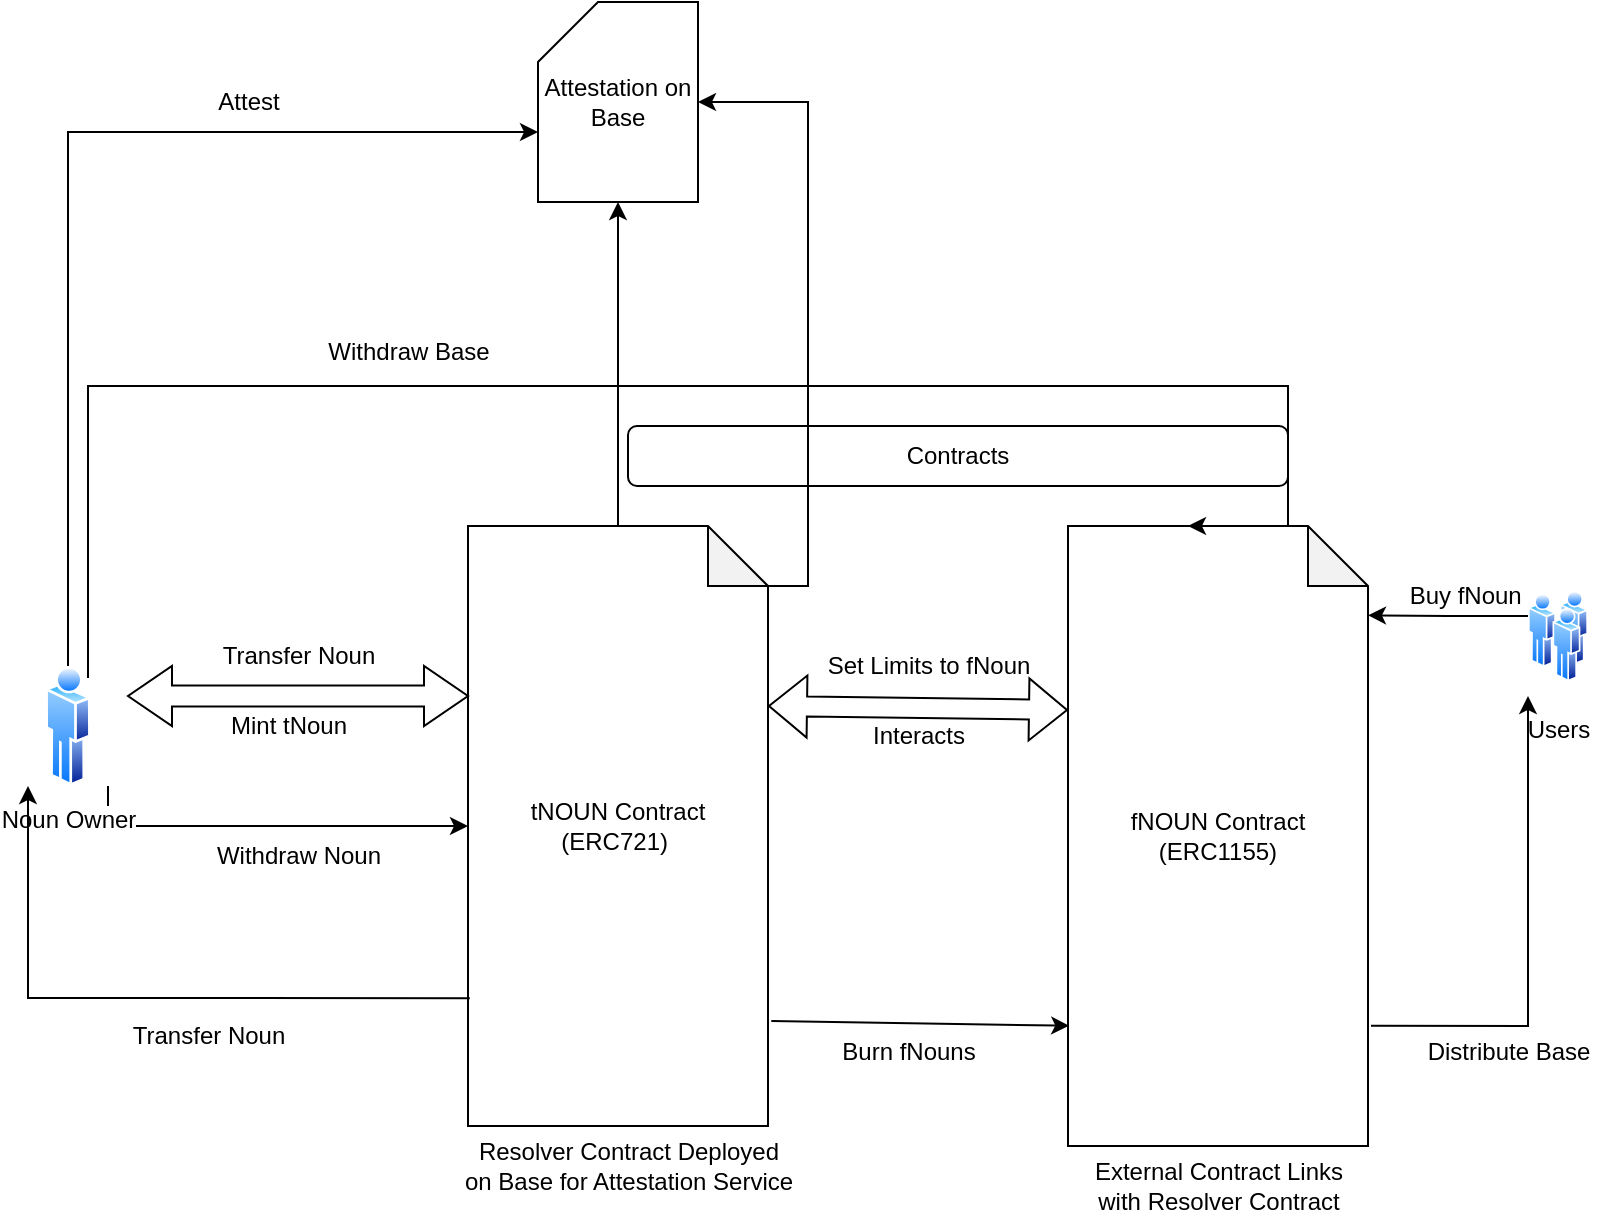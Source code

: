 <mxfile version="24.6.4" type="device">
  <diagram name="Page-1" id="13jxI1L9Yx6jpZUjijWF">
    <mxGraphModel dx="2146" dy="1846" grid="1" gridSize="10" guides="1" tooltips="1" connect="1" arrows="1" fold="1" page="1" pageScale="1" pageWidth="850" pageHeight="1100" math="0" shadow="0">
      <root>
        <mxCell id="0" />
        <mxCell id="1" parent="0" />
        <mxCell id="u_wH7tUUsJqZgx_838mm-10" style="edgeStyle=orthogonalEdgeStyle;rounded=0;orthogonalLoop=1;jettySize=auto;html=1;exitX=0.5;exitY=0;exitDx=0;exitDy=0;exitPerimeter=0;" parent="1" source="u_wH7tUUsJqZgx_838mm-1" target="u_wH7tUUsJqZgx_838mm-9" edge="1">
          <mxGeometry relative="1" as="geometry" />
        </mxCell>
        <mxCell id="u_wH7tUUsJqZgx_838mm-1" value="tNOUN Contract &lt;br&gt;(ERC721)&amp;nbsp;" style="shape=note;whiteSpace=wrap;html=1;backgroundOutline=1;darkOpacity=0.05;" parent="1" vertex="1">
          <mxGeometry x="250" y="80" width="150" height="300" as="geometry" />
        </mxCell>
        <mxCell id="u_wH7tUUsJqZgx_838mm-2" value="fNOUN Contract&lt;br&gt;(ERC1155)" style="shape=note;whiteSpace=wrap;html=1;backgroundOutline=1;darkOpacity=0.05;" parent="1" vertex="1">
          <mxGeometry x="550" y="80" width="150" height="310" as="geometry" />
        </mxCell>
        <mxCell id="u_wH7tUUsJqZgx_838mm-4" value="Contracts" style="rounded=1;whiteSpace=wrap;html=1;" parent="1" vertex="1">
          <mxGeometry x="330" y="30" width="330" height="30" as="geometry" />
        </mxCell>
        <mxCell id="u_wH7tUUsJqZgx_838mm-35" style="edgeStyle=orthogonalEdgeStyle;rounded=0;orthogonalLoop=1;jettySize=auto;html=1;exitX=1;exitY=1;exitDx=0;exitDy=0;exitPerimeter=0;" parent="1" source="u_wH7tUUsJqZgx_838mm-5" target="u_wH7tUUsJqZgx_838mm-1" edge="1">
          <mxGeometry relative="1" as="geometry" />
        </mxCell>
        <mxCell id="u_wH7tUUsJqZgx_838mm-5" value="Noun Owner" style="shape=image;verticalLabelPosition=bottom;verticalAlign=top;html=1;outlineConnect=0;labelBackgroundColor=default;aspect=fixed;perimeter=ellipsePerimeter;shadow=0;dashed=0;spacingTop=3;image=img/lib/active_directory/user.svg;" parent="1" vertex="1">
          <mxGeometry x="30" y="150" width="40" height="60" as="geometry" />
        </mxCell>
        <mxCell id="u_wH7tUUsJqZgx_838mm-6" value="Resolver Contract Deployed &lt;br&gt;on Base for Attestation Service" style="text;html=1;align=center;verticalAlign=middle;resizable=0;points=[];autosize=1;strokeColor=none;fillColor=none;" parent="1" vertex="1">
          <mxGeometry x="235" y="380" width="190" height="40" as="geometry" />
        </mxCell>
        <mxCell id="u_wH7tUUsJqZgx_838mm-7" value="External Contract Links &lt;br&gt;with Resolver Contract" style="text;html=1;align=center;verticalAlign=middle;resizable=0;points=[];autosize=1;strokeColor=none;fillColor=none;" parent="1" vertex="1">
          <mxGeometry x="550" y="390" width="150" height="40" as="geometry" />
        </mxCell>
        <mxCell id="u_wH7tUUsJqZgx_838mm-9" value="Attestation on&lt;br&gt;Base" style="shape=card;whiteSpace=wrap;html=1;" parent="1" vertex="1">
          <mxGeometry x="285" y="-182" width="80" height="100" as="geometry" />
        </mxCell>
        <mxCell id="u_wH7tUUsJqZgx_838mm-11" style="edgeStyle=orthogonalEdgeStyle;rounded=0;orthogonalLoop=1;jettySize=auto;html=1;exitX=0.5;exitY=0;exitDx=0;exitDy=0;exitPerimeter=0;entryX=0;entryY=0;entryDx=0;entryDy=65;entryPerimeter=0;" parent="1" source="u_wH7tUUsJqZgx_838mm-5" target="u_wH7tUUsJqZgx_838mm-9" edge="1">
          <mxGeometry relative="1" as="geometry" />
        </mxCell>
        <mxCell id="u_wH7tUUsJqZgx_838mm-13" value="Attest" style="text;html=1;align=center;verticalAlign=middle;resizable=0;points=[];autosize=1;strokeColor=none;fillColor=none;" parent="1" vertex="1">
          <mxGeometry x="115" y="-147" width="50" height="30" as="geometry" />
        </mxCell>
        <mxCell id="u_wH7tUUsJqZgx_838mm-20" value="" style="html=1;shadow=0;dashed=0;align=center;verticalAlign=middle;shape=mxgraph.arrows2.twoWayArrow;dy=0.65;dx=22;" parent="1" vertex="1">
          <mxGeometry x="80" y="150" width="170" height="30" as="geometry" />
        </mxCell>
        <mxCell id="u_wH7tUUsJqZgx_838mm-21" value="Transfer Noun" style="text;html=1;align=center;verticalAlign=middle;resizable=0;points=[];autosize=1;strokeColor=none;fillColor=none;" parent="1" vertex="1">
          <mxGeometry x="115" y="130" width="100" height="30" as="geometry" />
        </mxCell>
        <mxCell id="u_wH7tUUsJqZgx_838mm-22" value="Mint tNoun" style="text;html=1;align=center;verticalAlign=middle;resizable=0;points=[];autosize=1;strokeColor=none;fillColor=none;" parent="1" vertex="1">
          <mxGeometry x="120" y="165" width="80" height="30" as="geometry" />
        </mxCell>
        <mxCell id="u_wH7tUUsJqZgx_838mm-26" value="Set Limits to fNoun" style="text;html=1;align=center;verticalAlign=middle;resizable=0;points=[];autosize=1;strokeColor=none;fillColor=none;" parent="1" vertex="1">
          <mxGeometry x="420" y="135" width="120" height="30" as="geometry" />
        </mxCell>
        <mxCell id="u_wH7tUUsJqZgx_838mm-29" style="edgeStyle=orthogonalEdgeStyle;rounded=0;orthogonalLoop=1;jettySize=auto;html=1;exitX=0;exitY=0.333;exitDx=0;exitDy=0;exitPerimeter=0;entryX=1;entryY=0.144;entryDx=0;entryDy=0;entryPerimeter=0;" parent="1" source="u_wH7tUUsJqZgx_838mm-28" target="u_wH7tUUsJqZgx_838mm-2" edge="1">
          <mxGeometry relative="1" as="geometry">
            <mxPoint x="760" y="147.667" as="targetPoint" />
          </mxGeometry>
        </mxCell>
        <mxCell id="u_wH7tUUsJqZgx_838mm-28" value="Users" style="shape=image;verticalLabelPosition=bottom;verticalAlign=top;html=1;outlineConnect=0;labelBackgroundColor=default;aspect=fixed;perimeter=ellipsePerimeter;shadow=0;dashed=0;spacingTop=3;image=img/lib/active_directory/users.svg;" parent="1" vertex="1">
          <mxGeometry x="780" y="105" width="30" height="60" as="geometry" />
        </mxCell>
        <mxCell id="u_wH7tUUsJqZgx_838mm-30" value="Buy fNoun&amp;nbsp;" style="text;html=1;align=center;verticalAlign=middle;resizable=0;points=[];autosize=1;strokeColor=none;fillColor=none;" parent="1" vertex="1">
          <mxGeometry x="710" y="100" width="80" height="30" as="geometry" />
        </mxCell>
        <mxCell id="u_wH7tUUsJqZgx_838mm-31" style="edgeStyle=orthogonalEdgeStyle;rounded=0;orthogonalLoop=1;jettySize=auto;html=1;exitX=0.75;exitY=0.1;exitDx=0;exitDy=0;exitPerimeter=0;entryX=0;entryY=0;entryDx=60;entryDy=0;entryPerimeter=0;" parent="1" source="u_wH7tUUsJqZgx_838mm-5" target="u_wH7tUUsJqZgx_838mm-2" edge="1">
          <mxGeometry relative="1" as="geometry">
            <Array as="points">
              <mxPoint x="60" y="10" />
              <mxPoint x="660" y="10" />
            </Array>
          </mxGeometry>
        </mxCell>
        <mxCell id="u_wH7tUUsJqZgx_838mm-32" value="Withdraw Base" style="text;html=1;align=center;verticalAlign=middle;resizable=0;points=[];autosize=1;strokeColor=none;fillColor=none;" parent="1" vertex="1">
          <mxGeometry x="170" y="-22" width="100" height="30" as="geometry" />
        </mxCell>
        <mxCell id="u_wH7tUUsJqZgx_838mm-33" value="" style="shape=flexArrow;endArrow=classic;startArrow=classic;html=1;rounded=0;exitX=1;exitY=0.196;exitDx=0;exitDy=0;exitPerimeter=0;" parent="1" edge="1">
          <mxGeometry width="100" height="100" relative="1" as="geometry">
            <mxPoint x="400.0" y="170.0" as="sourcePoint" />
            <mxPoint x="550" y="172" as="targetPoint" />
          </mxGeometry>
        </mxCell>
        <mxCell id="u_wH7tUUsJqZgx_838mm-34" value="Interacts" style="text;html=1;align=center;verticalAlign=middle;resizable=0;points=[];autosize=1;strokeColor=none;fillColor=none;" parent="1" vertex="1">
          <mxGeometry x="440" y="170" width="70" height="30" as="geometry" />
        </mxCell>
        <mxCell id="u_wH7tUUsJqZgx_838mm-36" style="edgeStyle=orthogonalEdgeStyle;rounded=0;orthogonalLoop=1;jettySize=auto;html=1;exitX=0;exitY=0;exitDx=150;exitDy=30;exitPerimeter=0;entryX=1;entryY=0.5;entryDx=0;entryDy=0;entryPerimeter=0;" parent="1" source="u_wH7tUUsJqZgx_838mm-1" target="u_wH7tUUsJqZgx_838mm-9" edge="1">
          <mxGeometry relative="1" as="geometry" />
        </mxCell>
        <mxCell id="u_wH7tUUsJqZgx_838mm-37" value="Withdraw Noun" style="text;html=1;align=center;verticalAlign=middle;resizable=0;points=[];autosize=1;strokeColor=none;fillColor=none;" parent="1" vertex="1">
          <mxGeometry x="110" y="230" width="110" height="30" as="geometry" />
        </mxCell>
        <mxCell id="u_wH7tUUsJqZgx_838mm-39" value="" style="endArrow=classic;html=1;rounded=0;exitX=0.006;exitY=0.787;exitDx=0;exitDy=0;exitPerimeter=0;entryX=0;entryY=1;entryDx=0;entryDy=0;entryPerimeter=0;" parent="1" source="u_wH7tUUsJqZgx_838mm-1" target="u_wH7tUUsJqZgx_838mm-5" edge="1">
          <mxGeometry width="50" height="50" relative="1" as="geometry">
            <mxPoint x="210" y="220" as="sourcePoint" />
            <mxPoint x="260" y="170" as="targetPoint" />
            <Array as="points">
              <mxPoint x="30" y="316" />
            </Array>
          </mxGeometry>
        </mxCell>
        <mxCell id="u_wH7tUUsJqZgx_838mm-40" value="Transfer Noun" style="text;html=1;align=center;verticalAlign=middle;resizable=0;points=[];autosize=1;strokeColor=none;fillColor=none;" parent="1" vertex="1">
          <mxGeometry x="70" y="320" width="100" height="30" as="geometry" />
        </mxCell>
        <mxCell id="u_wH7tUUsJqZgx_838mm-41" value="" style="endArrow=classic;html=1;rounded=0;entryX=0.004;entryY=0.806;entryDx=0;entryDy=0;entryPerimeter=0;exitX=1.011;exitY=0.825;exitDx=0;exitDy=0;exitPerimeter=0;" parent="1" source="u_wH7tUUsJqZgx_838mm-1" target="u_wH7tUUsJqZgx_838mm-2" edge="1">
          <mxGeometry width="50" height="50" relative="1" as="geometry">
            <mxPoint x="210" y="220" as="sourcePoint" />
            <mxPoint x="260" y="170" as="targetPoint" />
          </mxGeometry>
        </mxCell>
        <mxCell id="u_wH7tUUsJqZgx_838mm-42" value="Burn fNouns" style="text;html=1;align=center;verticalAlign=middle;resizable=0;points=[];autosize=1;strokeColor=none;fillColor=none;" parent="1" vertex="1">
          <mxGeometry x="425" y="328" width="90" height="30" as="geometry" />
        </mxCell>
        <mxCell id="u_wH7tUUsJqZgx_838mm-43" value="" style="endArrow=classic;html=1;rounded=0;entryX=0;entryY=1;entryDx=0;entryDy=0;entryPerimeter=0;exitX=1.01;exitY=0.806;exitDx=0;exitDy=0;exitPerimeter=0;" parent="1" source="u_wH7tUUsJqZgx_838mm-2" target="u_wH7tUUsJqZgx_838mm-28" edge="1">
          <mxGeometry width="50" height="50" relative="1" as="geometry">
            <mxPoint x="210" y="220" as="sourcePoint" />
            <mxPoint x="260" y="170" as="targetPoint" />
            <Array as="points">
              <mxPoint x="780" y="330" />
            </Array>
          </mxGeometry>
        </mxCell>
        <mxCell id="u_wH7tUUsJqZgx_838mm-44" value="Distribute Base" style="text;html=1;align=center;verticalAlign=middle;resizable=0;points=[];autosize=1;strokeColor=none;fillColor=none;" parent="1" vertex="1">
          <mxGeometry x="720" y="328" width="100" height="30" as="geometry" />
        </mxCell>
      </root>
    </mxGraphModel>
  </diagram>
</mxfile>
